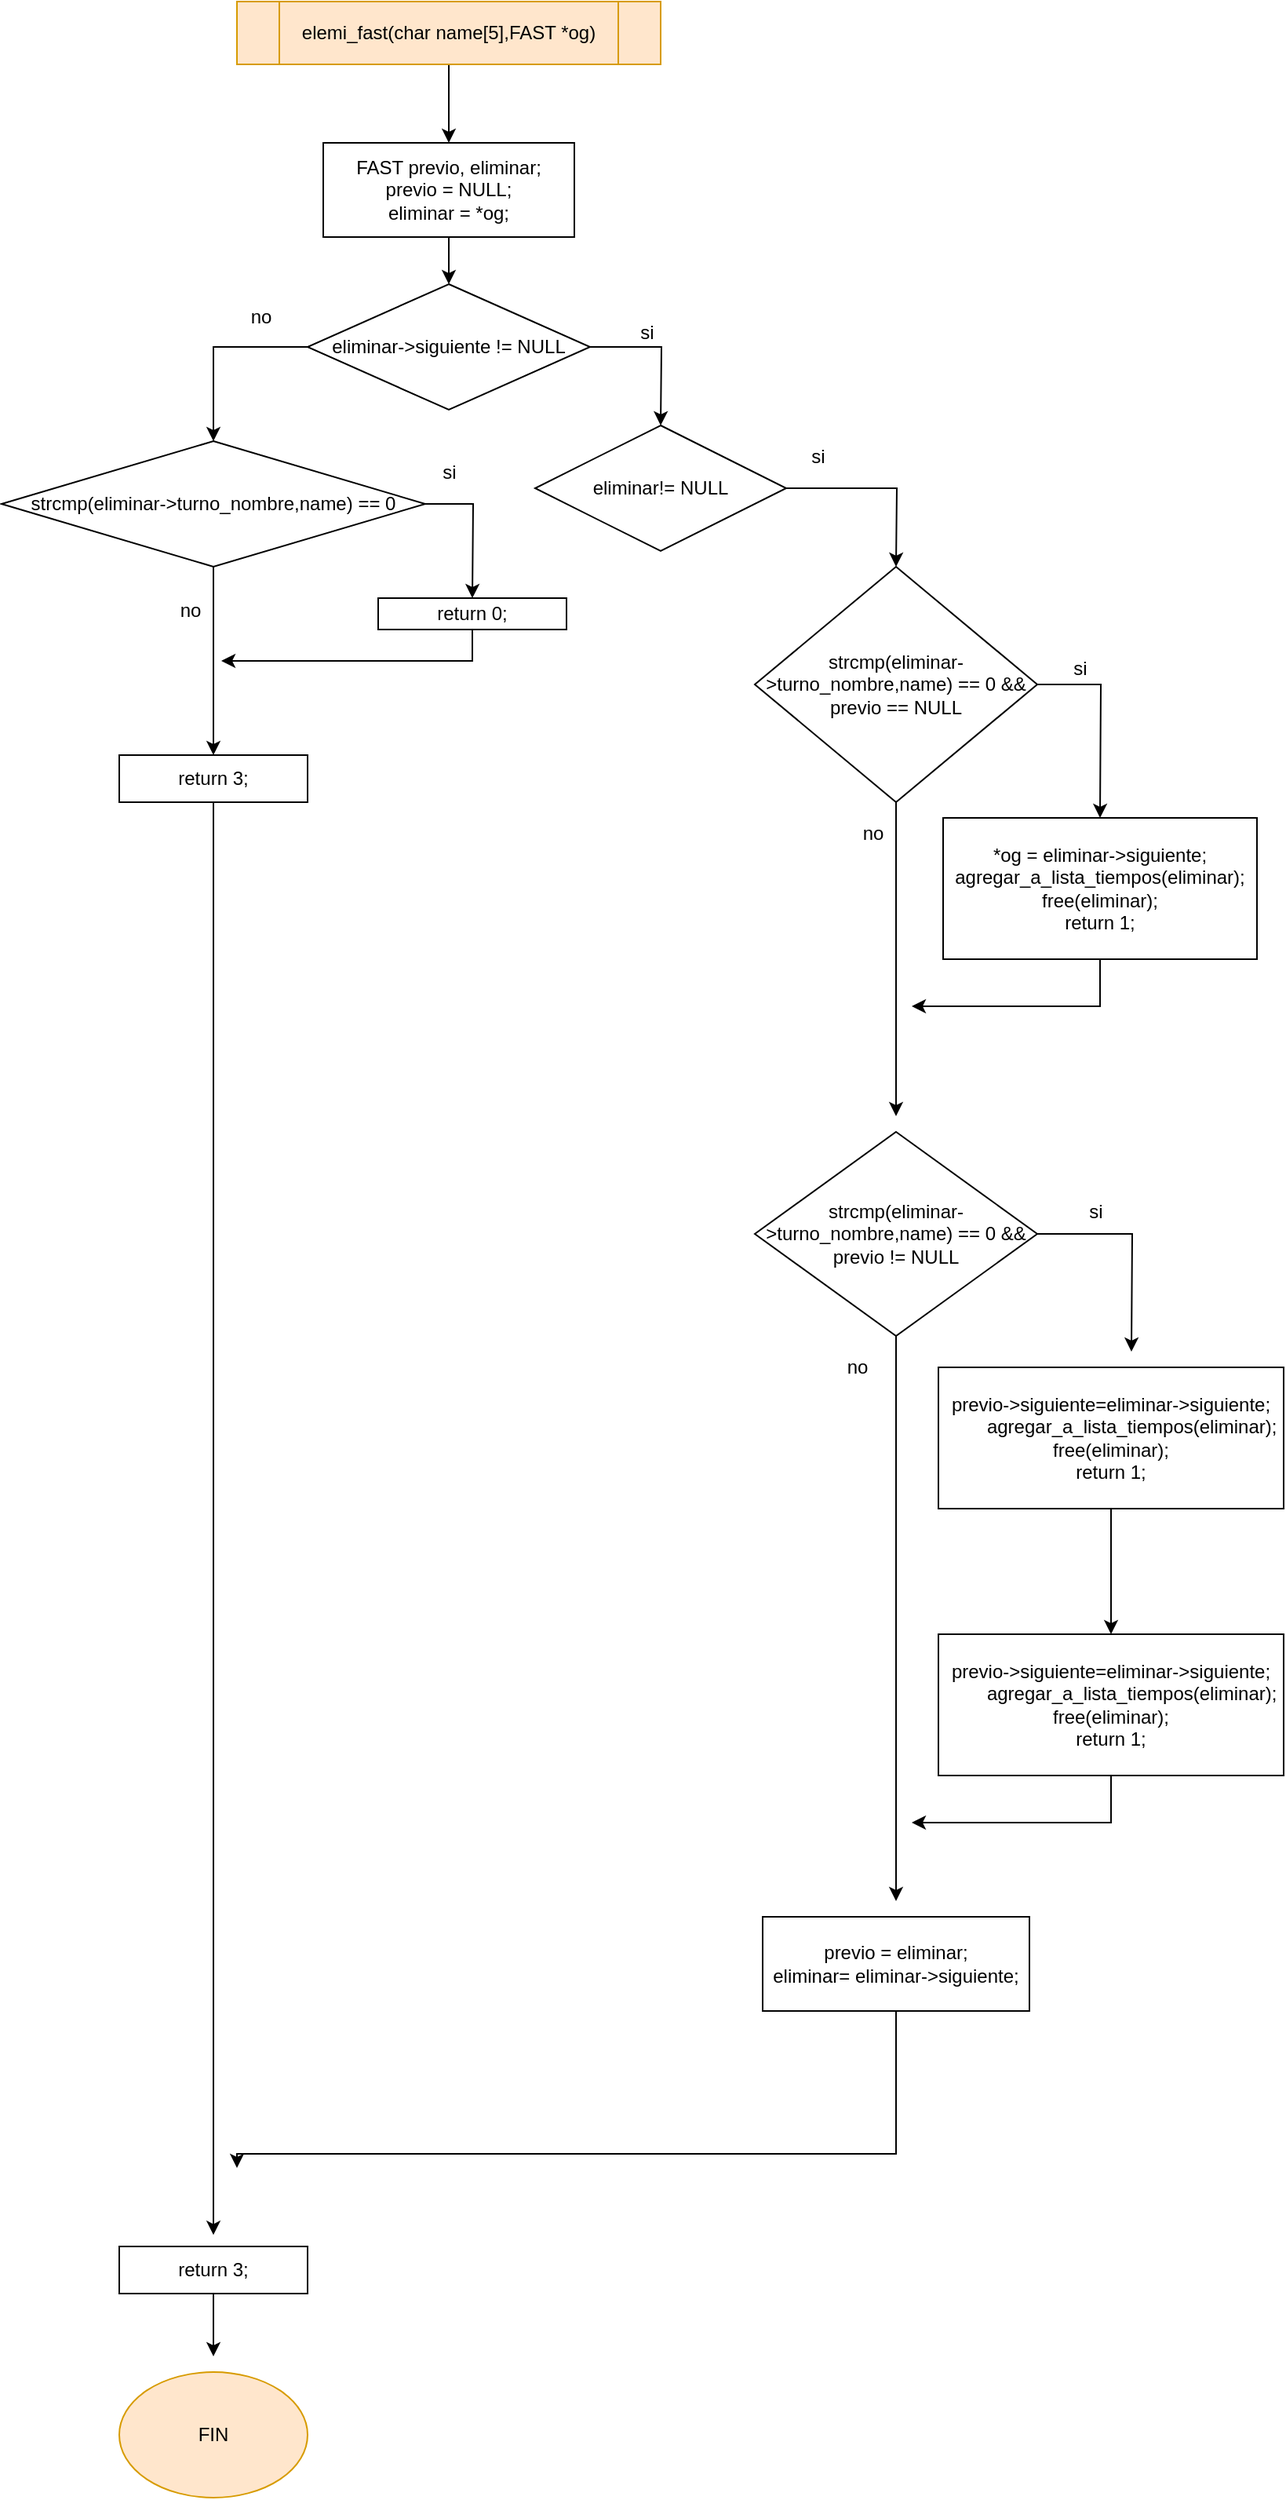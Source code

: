 <mxfile version="12.3.0" type="device" pages="1"><diagram id="D43shR2qjs1FBmeuAe9P" name="Page-1"><mxGraphModel dx="768" dy="423" grid="1" gridSize="10" guides="1" tooltips="1" connect="1" arrows="1" fold="1" page="1" pageScale="1" pageWidth="850" pageHeight="1100" math="0" shadow="0"><root><mxCell id="0"/><mxCell id="1" parent="0"/><mxCell id="OLvrGgS1dPc60rw_1tr5-3" style="edgeStyle=orthogonalEdgeStyle;rounded=0;orthogonalLoop=1;jettySize=auto;html=1;" edge="1" parent="1" source="OLvrGgS1dPc60rw_1tr5-1"><mxGeometry relative="1" as="geometry"><mxPoint x="315" y="130" as="targetPoint"/></mxGeometry></mxCell><mxCell id="OLvrGgS1dPc60rw_1tr5-1" value="elemi_fast(char name[5],FAST *og)" style="shape=process;whiteSpace=wrap;html=1;backgroundOutline=1;fillColor=#ffe6cc;strokeColor=#d79b00;" vertex="1" parent="1"><mxGeometry x="180" y="40" width="270" height="40" as="geometry"/></mxCell><mxCell id="OLvrGgS1dPc60rw_1tr5-5" style="edgeStyle=orthogonalEdgeStyle;rounded=0;orthogonalLoop=1;jettySize=auto;html=1;" edge="1" parent="1" source="OLvrGgS1dPc60rw_1tr5-4"><mxGeometry relative="1" as="geometry"><mxPoint x="315" y="220" as="targetPoint"/></mxGeometry></mxCell><mxCell id="OLvrGgS1dPc60rw_1tr5-4" value="&lt;div&gt;FAST previo, eliminar;&lt;/div&gt;&lt;div&gt;previo = NULL;&lt;/div&gt;&lt;div&gt;eliminar = *og;&lt;/div&gt;" style="rounded=0;whiteSpace=wrap;html=1;" vertex="1" parent="1"><mxGeometry x="235" y="130" width="160" height="60" as="geometry"/></mxCell><mxCell id="OLvrGgS1dPc60rw_1tr5-7" style="edgeStyle=orthogonalEdgeStyle;rounded=0;orthogonalLoop=1;jettySize=auto;html=1;" edge="1" parent="1" source="OLvrGgS1dPc60rw_1tr5-6"><mxGeometry relative="1" as="geometry"><mxPoint x="450" y="310" as="targetPoint"/></mxGeometry></mxCell><mxCell id="OLvrGgS1dPc60rw_1tr5-32" style="edgeStyle=orthogonalEdgeStyle;rounded=0;orthogonalLoop=1;jettySize=auto;html=1;entryX=0.5;entryY=0;entryDx=0;entryDy=0;exitX=0;exitY=0.5;exitDx=0;exitDy=0;" edge="1" parent="1" source="OLvrGgS1dPc60rw_1tr5-6" target="OLvrGgS1dPc60rw_1tr5-34"><mxGeometry relative="1" as="geometry"><mxPoint x="160" y="320" as="targetPoint"/><Array as="points"><mxPoint x="165" y="260"/></Array></mxGeometry></mxCell><mxCell id="OLvrGgS1dPc60rw_1tr5-6" value="eliminar-&amp;gt;siguiente != NULL" style="rhombus;whiteSpace=wrap;html=1;" vertex="1" parent="1"><mxGeometry x="225" y="220" width="180" height="80" as="geometry"/></mxCell><mxCell id="OLvrGgS1dPc60rw_1tr5-9" style="edgeStyle=orthogonalEdgeStyle;rounded=0;orthogonalLoop=1;jettySize=auto;html=1;" edge="1" parent="1" source="OLvrGgS1dPc60rw_1tr5-8"><mxGeometry relative="1" as="geometry"><mxPoint x="600" y="400" as="targetPoint"/></mxGeometry></mxCell><mxCell id="OLvrGgS1dPc60rw_1tr5-8" value="eliminar!= NULL" style="rhombus;whiteSpace=wrap;html=1;" vertex="1" parent="1"><mxGeometry x="370" y="310" width="160" height="80" as="geometry"/></mxCell><mxCell id="OLvrGgS1dPc60rw_1tr5-11" style="edgeStyle=orthogonalEdgeStyle;rounded=0;orthogonalLoop=1;jettySize=auto;html=1;" edge="1" parent="1" source="OLvrGgS1dPc60rw_1tr5-10"><mxGeometry relative="1" as="geometry"><mxPoint x="730" y="560" as="targetPoint"/></mxGeometry></mxCell><mxCell id="OLvrGgS1dPc60rw_1tr5-16" style="edgeStyle=orthogonalEdgeStyle;rounded=0;orthogonalLoop=1;jettySize=auto;html=1;" edge="1" parent="1" source="OLvrGgS1dPc60rw_1tr5-10"><mxGeometry relative="1" as="geometry"><mxPoint x="600" y="750" as="targetPoint"/></mxGeometry></mxCell><mxCell id="OLvrGgS1dPc60rw_1tr5-10" value="strcmp(eliminar-&amp;gt;turno_nombre,name) == 0 &amp;amp;&amp;amp; previo == NULL" style="rhombus;whiteSpace=wrap;html=1;" vertex="1" parent="1"><mxGeometry x="510" y="400" width="180" height="150" as="geometry"/></mxCell><mxCell id="OLvrGgS1dPc60rw_1tr5-17" style="edgeStyle=orthogonalEdgeStyle;rounded=0;orthogonalLoop=1;jettySize=auto;html=1;" edge="1" parent="1" source="OLvrGgS1dPc60rw_1tr5-12"><mxGeometry relative="1" as="geometry"><mxPoint x="610" y="680" as="targetPoint"/><Array as="points"><mxPoint x="730" y="680"/><mxPoint x="630" y="680"/></Array></mxGeometry></mxCell><mxCell id="OLvrGgS1dPc60rw_1tr5-12" value="&lt;div&gt;*og = eliminar-&amp;gt;siguiente;&lt;/div&gt;&lt;div&gt;agregar_a_lista_tiempos(eliminar);&lt;/div&gt;&lt;div&gt;free(eliminar);&lt;/div&gt;&lt;div&gt;&lt;span&gt;return 1;&lt;/span&gt;&lt;/div&gt;" style="rounded=0;whiteSpace=wrap;html=1;" vertex="1" parent="1"><mxGeometry x="630" y="560" width="200" height="90" as="geometry"/></mxCell><mxCell id="OLvrGgS1dPc60rw_1tr5-13" value="si" style="text;html=1;align=center;verticalAlign=middle;resizable=0;points=[];;autosize=1;" vertex="1" parent="1"><mxGeometry x="431" y="241" width="20" height="20" as="geometry"/></mxCell><mxCell id="OLvrGgS1dPc60rw_1tr5-14" value="si" style="text;html=1;align=center;verticalAlign=middle;resizable=0;points=[];;autosize=1;" vertex="1" parent="1"><mxGeometry x="540" y="320" width="20" height="20" as="geometry"/></mxCell><mxCell id="OLvrGgS1dPc60rw_1tr5-15" value="si" style="text;html=1;align=center;verticalAlign=middle;resizable=0;points=[];;autosize=1;" vertex="1" parent="1"><mxGeometry x="707" y="455" width="20" height="20" as="geometry"/></mxCell><mxCell id="OLvrGgS1dPc60rw_1tr5-21" style="edgeStyle=orthogonalEdgeStyle;rounded=0;orthogonalLoop=1;jettySize=auto;html=1;" edge="1" parent="1" source="OLvrGgS1dPc60rw_1tr5-18"><mxGeometry relative="1" as="geometry"><mxPoint x="750" y="900" as="targetPoint"/></mxGeometry></mxCell><mxCell id="OLvrGgS1dPc60rw_1tr5-28" style="edgeStyle=orthogonalEdgeStyle;rounded=0;orthogonalLoop=1;jettySize=auto;html=1;" edge="1" parent="1" source="OLvrGgS1dPc60rw_1tr5-18"><mxGeometry relative="1" as="geometry"><mxPoint x="600" y="1250" as="targetPoint"/></mxGeometry></mxCell><mxCell id="OLvrGgS1dPc60rw_1tr5-18" value="strcmp(eliminar-&amp;gt;turno_nombre,name) == 0 &amp;amp;&amp;amp; previo != NULL" style="rhombus;whiteSpace=wrap;html=1;" vertex="1" parent="1"><mxGeometry x="510" y="760" width="180" height="130" as="geometry"/></mxCell><mxCell id="OLvrGgS1dPc60rw_1tr5-20" value="no" style="text;html=1;align=center;verticalAlign=middle;resizable=0;points=[];;autosize=1;" vertex="1" parent="1"><mxGeometry x="570" y="560" width="30" height="20" as="geometry"/></mxCell><mxCell id="OLvrGgS1dPc60rw_1tr5-27" value="" style="edgeStyle=orthogonalEdgeStyle;rounded=0;orthogonalLoop=1;jettySize=auto;html=1;" edge="1" parent="1" source="OLvrGgS1dPc60rw_1tr5-22" target="OLvrGgS1dPc60rw_1tr5-26"><mxGeometry relative="1" as="geometry"/></mxCell><mxCell id="OLvrGgS1dPc60rw_1tr5-22" value="&lt;div&gt;previo-&amp;gt;siguiente=eliminar-&amp;gt;siguiente;&lt;/div&gt;&lt;div&gt;&lt;span style=&quot;white-space: pre&quot;&gt;&#9;&lt;/span&gt;agregar_a_lista_tiempos(eliminar);&lt;/div&gt;&lt;div&gt;free(eliminar);&lt;/div&gt;&lt;div&gt;return 1;&lt;/div&gt;" style="rounded=0;whiteSpace=wrap;html=1;" vertex="1" parent="1"><mxGeometry x="627" y="910" width="220" height="90" as="geometry"/></mxCell><mxCell id="OLvrGgS1dPc60rw_1tr5-30" style="edgeStyle=orthogonalEdgeStyle;rounded=0;orthogonalLoop=1;jettySize=auto;html=1;" edge="1" parent="1" source="OLvrGgS1dPc60rw_1tr5-26"><mxGeometry relative="1" as="geometry"><mxPoint x="610" y="1200" as="targetPoint"/><Array as="points"><mxPoint x="737" y="1200"/></Array></mxGeometry></mxCell><mxCell id="OLvrGgS1dPc60rw_1tr5-26" value="&lt;div&gt;previo-&amp;gt;siguiente=eliminar-&amp;gt;siguiente;&lt;/div&gt;&lt;div&gt;&lt;span style=&quot;white-space: pre&quot;&gt;&#9;&lt;/span&gt;agregar_a_lista_tiempos(eliminar);&lt;/div&gt;&lt;div&gt;free(eliminar);&lt;/div&gt;&lt;div&gt;return 1;&lt;/div&gt;" style="rounded=0;whiteSpace=wrap;html=1;" vertex="1" parent="1"><mxGeometry x="627" y="1080" width="220" height="90" as="geometry"/></mxCell><mxCell id="OLvrGgS1dPc60rw_1tr5-23" value="si" style="text;html=1;align=center;verticalAlign=middle;resizable=0;points=[];;autosize=1;" vertex="1" parent="1"><mxGeometry x="717" y="801" width="20" height="20" as="geometry"/></mxCell><mxCell id="OLvrGgS1dPc60rw_1tr5-29" value="no" style="text;html=1;align=center;verticalAlign=middle;resizable=0;points=[];;autosize=1;" vertex="1" parent="1"><mxGeometry x="560" y="900" width="30" height="20" as="geometry"/></mxCell><mxCell id="OLvrGgS1dPc60rw_1tr5-43" style="edgeStyle=orthogonalEdgeStyle;rounded=0;orthogonalLoop=1;jettySize=auto;html=1;" edge="1" parent="1" source="OLvrGgS1dPc60rw_1tr5-31"><mxGeometry relative="1" as="geometry"><mxPoint x="180" y="1420" as="targetPoint"/><Array as="points"><mxPoint x="600" y="1411"/></Array></mxGeometry></mxCell><mxCell id="OLvrGgS1dPc60rw_1tr5-31" value="&lt;div&gt;previo = eliminar;&lt;/div&gt;&lt;div&gt;eliminar= eliminar-&amp;gt;siguiente;&lt;/div&gt;" style="rounded=0;whiteSpace=wrap;html=1;" vertex="1" parent="1"><mxGeometry x="515" y="1260" width="170" height="60" as="geometry"/></mxCell><mxCell id="OLvrGgS1dPc60rw_1tr5-36" style="edgeStyle=orthogonalEdgeStyle;rounded=0;orthogonalLoop=1;jettySize=auto;html=1;" edge="1" parent="1" source="OLvrGgS1dPc60rw_1tr5-34"><mxGeometry relative="1" as="geometry"><mxPoint x="330" y="420" as="targetPoint"/></mxGeometry></mxCell><mxCell id="OLvrGgS1dPc60rw_1tr5-39" style="edgeStyle=orthogonalEdgeStyle;rounded=0;orthogonalLoop=1;jettySize=auto;html=1;" edge="1" parent="1" source="OLvrGgS1dPc60rw_1tr5-34"><mxGeometry relative="1" as="geometry"><mxPoint x="165" y="520" as="targetPoint"/></mxGeometry></mxCell><mxCell id="OLvrGgS1dPc60rw_1tr5-34" value="strcmp(eliminar-&amp;gt;turno_nombre,name) == 0" style="rhombus;whiteSpace=wrap;html=1;" vertex="1" parent="1"><mxGeometry x="30" y="320" width="270" height="80" as="geometry"/></mxCell><mxCell id="OLvrGgS1dPc60rw_1tr5-33" value="no" style="text;html=1;align=center;verticalAlign=middle;resizable=0;points=[];;autosize=1;" vertex="1" parent="1"><mxGeometry x="180" y="231" width="30" height="20" as="geometry"/></mxCell><mxCell id="OLvrGgS1dPc60rw_1tr5-41" style="edgeStyle=orthogonalEdgeStyle;rounded=0;orthogonalLoop=1;jettySize=auto;html=1;" edge="1" parent="1" source="OLvrGgS1dPc60rw_1tr5-37"><mxGeometry relative="1" as="geometry"><mxPoint x="170" y="460" as="targetPoint"/><Array as="points"><mxPoint x="330" y="460"/><mxPoint x="180" y="460"/></Array></mxGeometry></mxCell><mxCell id="OLvrGgS1dPc60rw_1tr5-37" value="return 0;" style="rounded=0;whiteSpace=wrap;html=1;" vertex="1" parent="1"><mxGeometry x="270" y="420" width="120" height="20" as="geometry"/></mxCell><mxCell id="OLvrGgS1dPc60rw_1tr5-38" value="si" style="text;html=1;align=center;verticalAlign=middle;resizable=0;points=[];;autosize=1;" vertex="1" parent="1"><mxGeometry x="305" y="330" width="20" height="20" as="geometry"/></mxCell><mxCell id="OLvrGgS1dPc60rw_1tr5-40" value="no" style="text;html=1;align=center;verticalAlign=middle;resizable=0;points=[];;autosize=1;" vertex="1" parent="1"><mxGeometry x="135" y="417.5" width="30" height="20" as="geometry"/></mxCell><mxCell id="OLvrGgS1dPc60rw_1tr5-44" style="edgeStyle=orthogonalEdgeStyle;rounded=0;orthogonalLoop=1;jettySize=auto;html=1;" edge="1" parent="1" source="OLvrGgS1dPc60rw_1tr5-42"><mxGeometry relative="1" as="geometry"><mxPoint x="165" y="1462.667" as="targetPoint"/></mxGeometry></mxCell><mxCell id="OLvrGgS1dPc60rw_1tr5-42" value="return 3;" style="rounded=0;whiteSpace=wrap;html=1;" vertex="1" parent="1"><mxGeometry x="105" y="520" width="120" height="30" as="geometry"/></mxCell><mxCell id="OLvrGgS1dPc60rw_1tr5-46" style="edgeStyle=orthogonalEdgeStyle;rounded=0;orthogonalLoop=1;jettySize=auto;html=1;" edge="1" parent="1" source="OLvrGgS1dPc60rw_1tr5-45"><mxGeometry relative="1" as="geometry"><mxPoint x="165" y="1540" as="targetPoint"/></mxGeometry></mxCell><mxCell id="OLvrGgS1dPc60rw_1tr5-45" value="return 3;" style="rounded=0;whiteSpace=wrap;html=1;" vertex="1" parent="1"><mxGeometry x="105" y="1470" width="120" height="30" as="geometry"/></mxCell><mxCell id="OLvrGgS1dPc60rw_1tr5-47" value="FIN" style="ellipse;whiteSpace=wrap;html=1;fillColor=#ffe6cc;strokeColor=#d79b00;" vertex="1" parent="1"><mxGeometry x="105" y="1550" width="120" height="80" as="geometry"/></mxCell></root></mxGraphModel></diagram></mxfile>